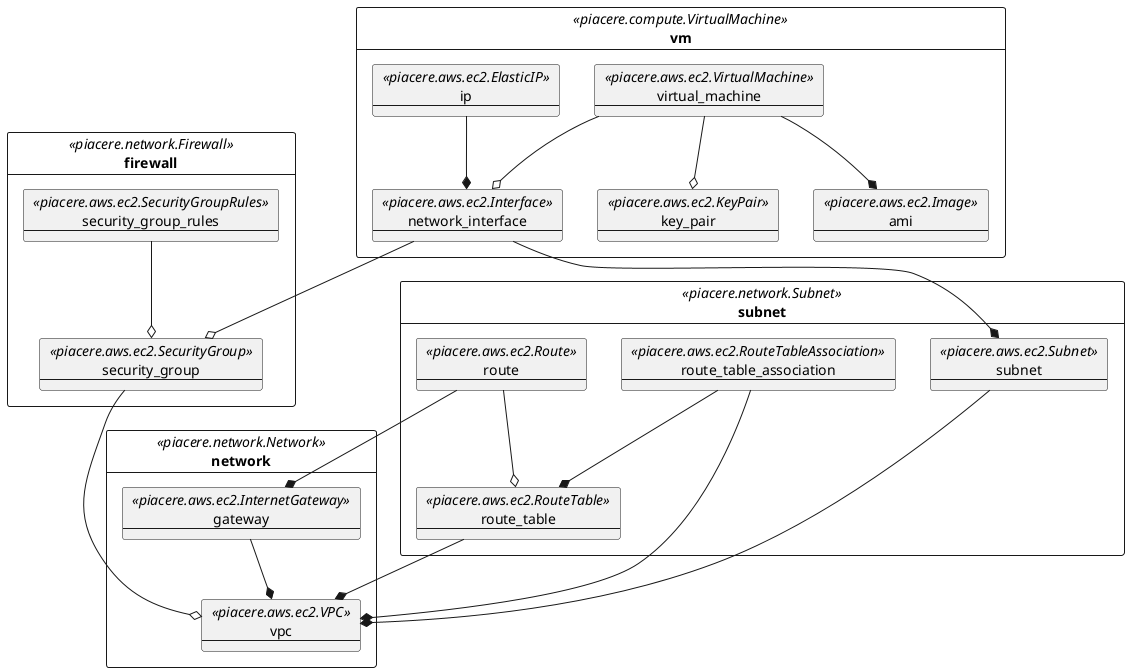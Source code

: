 @startuml abstract

' Design Configuration
skinparam monochrome true
skinparam tabSize 2

card network <<piacere.network.Network>> {

    card gateway <<piacere.aws.ec2.InternetGateway>> [
        gateway
        ---
    ]

    card vpc <<piacere.aws.ec2.VPC>> [
        vpc
        ---
    ]
}

card subnet <<piacere.network.Subnet>> {

    card aws_subnet <<piacere.aws.ec2.Subnet>> [
        subnet
        ---
    ]

    card route_table <<piacere.aws.ec2.RouteTable>> [
        route_table
        ---
    ]

    card route <<piacere.aws.ec2.Route>> [
        route
        ---
    ]

    card route_table_association <<piacere.aws.ec2.RouteTableAssociation>> [
        route_table_association
        ---
    ]
}

card firewall <<piacere.network.Firewall>> {

    card security_group <<piacere.aws.ec2.SecurityGroup>> [
        security_group
        ---
    ]

    card security_group_rules <<piacere.aws.ec2.SecurityGroupRules>> [
        security_group_rules
        ---
    ]
}

card vm <<piacere.compute.VirtualMachine>> {

    card virtual_machine <<piacere.aws.ec2.VirtualMachine>> [
        virtual_machine
        ---
    ]

    card key_pair <<piacere.aws.ec2.KeyPair>> [
        key_pair
        ---
    ]

    card ami <<piacere.aws.ec2.Image>> [
        ami
        ---
    ]

    card network_interface <<piacere.aws.ec2.Interface>> [
        network_interface
        ---
    ]

    card ip <<piacere.aws.ec2.ElasticIP>> [
        ip
        ---
    ]
}

' Relationships
virtual_machine --* ami
virtual_machine --o key_pair
virtual_machine --o network_interface

security_group --o vpc
security_group_rules --o security_group

aws_subnet --* vpc

network_interface --* aws_subnet
network_interface --o security_group

gateway --* vpc

route_table --* vpc
' route_table --> aws_subnet

route --* gateway
route --o route_table

route_table_association --* vpc
route_table_association --* route_table

ip --* network_interface

@enduml
